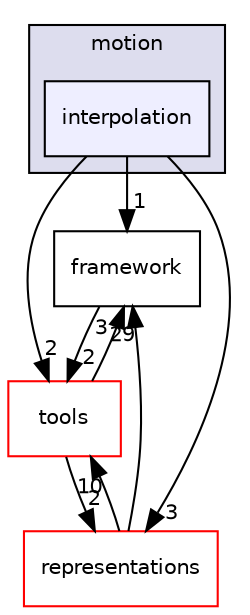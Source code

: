 digraph "source/dnt/modules/motion/interpolation" {
  compound=true
  node [ fontsize="10", fontname="Helvetica"];
  edge [ labelfontsize="10", labelfontname="Helvetica"];
  subgraph clusterdir_33ffc2a4bc62da3126c0c95ab41e34e1 {
    graph [ bgcolor="#ddddee", pencolor="black", label="motion" fontname="Helvetica", fontsize="10", URL="dir_33ffc2a4bc62da3126c0c95ab41e34e1.html"]
  dir_51639a6c8fddc6bad5f4ce8b4bdbf638 [shape=box, label="interpolation", style="filled", fillcolor="#eeeeff", pencolor="black", URL="dir_51639a6c8fddc6bad5f4ce8b4bdbf638.html"];
  }
  dir_d108a8a52eeac75b0e597769f03f48e5 [shape=box label="framework" URL="dir_d108a8a52eeac75b0e597769f03f48e5.html"];
  dir_5d0042f909018ce5a6e6ef6ccdf4504c [shape=box label="tools" fillcolor="white" style="filled" color="red" URL="dir_5d0042f909018ce5a6e6ef6ccdf4504c.html"];
  dir_ffe3ad53f1ced0e013eef8ad4adffcb5 [shape=box label="representations" fillcolor="white" style="filled" color="red" URL="dir_ffe3ad53f1ced0e013eef8ad4adffcb5.html"];
  dir_51639a6c8fddc6bad5f4ce8b4bdbf638->dir_d108a8a52eeac75b0e597769f03f48e5 [headlabel="1", labeldistance=1.5 headhref="dir_000019_000003.html"];
  dir_51639a6c8fddc6bad5f4ce8b4bdbf638->dir_5d0042f909018ce5a6e6ef6ccdf4504c [headlabel="2", labeldistance=1.5 headhref="dir_000019_000037.html"];
  dir_51639a6c8fddc6bad5f4ce8b4bdbf638->dir_ffe3ad53f1ced0e013eef8ad4adffcb5 [headlabel="3", labeldistance=1.5 headhref="dir_000019_000027.html"];
  dir_d108a8a52eeac75b0e597769f03f48e5->dir_5d0042f909018ce5a6e6ef6ccdf4504c [headlabel="2", labeldistance=1.5 headhref="dir_000003_000037.html"];
  dir_5d0042f909018ce5a6e6ef6ccdf4504c->dir_d108a8a52eeac75b0e597769f03f48e5 [headlabel="3", labeldistance=1.5 headhref="dir_000037_000003.html"];
  dir_5d0042f909018ce5a6e6ef6ccdf4504c->dir_ffe3ad53f1ced0e013eef8ad4adffcb5 [headlabel="2", labeldistance=1.5 headhref="dir_000037_000027.html"];
  dir_ffe3ad53f1ced0e013eef8ad4adffcb5->dir_d108a8a52eeac75b0e597769f03f48e5 [headlabel="29", labeldistance=1.5 headhref="dir_000027_000003.html"];
  dir_ffe3ad53f1ced0e013eef8ad4adffcb5->dir_5d0042f909018ce5a6e6ef6ccdf4504c [headlabel="10", labeldistance=1.5 headhref="dir_000027_000037.html"];
}
